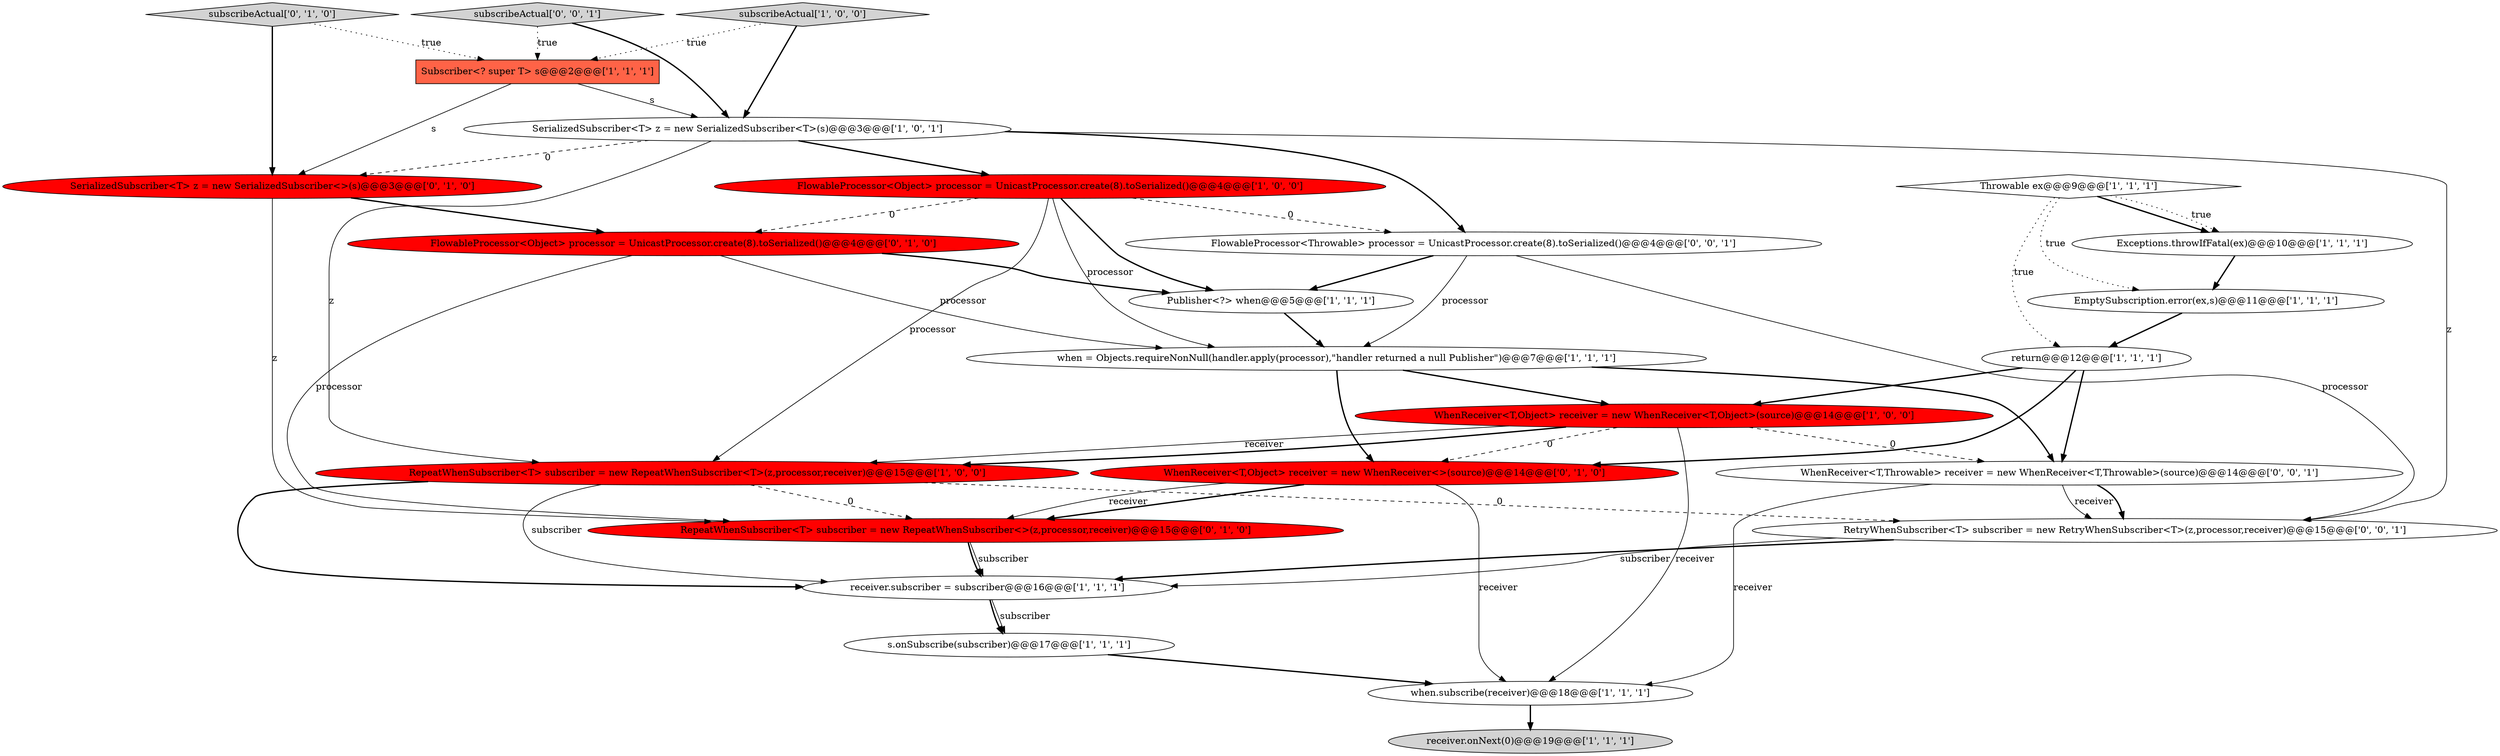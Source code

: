 digraph {
12 [style = filled, label = "EmptySubscription.error(ex,s)@@@11@@@['1', '1', '1']", fillcolor = white, shape = ellipse image = "AAA0AAABBB1BBB"];
21 [style = filled, label = "WhenReceiver<T,Throwable> receiver = new WhenReceiver<T,Throwable>(source)@@@14@@@['0', '0', '1']", fillcolor = white, shape = ellipse image = "AAA0AAABBB3BBB"];
0 [style = filled, label = "Throwable ex@@@9@@@['1', '1', '1']", fillcolor = white, shape = diamond image = "AAA0AAABBB1BBB"];
2 [style = filled, label = "when = Objects.requireNonNull(handler.apply(processor),\"handler returned a null Publisher\")@@@7@@@['1', '1', '1']", fillcolor = white, shape = ellipse image = "AAA0AAABBB1BBB"];
13 [style = filled, label = "receiver.onNext(0)@@@19@@@['1', '1', '1']", fillcolor = lightgray, shape = ellipse image = "AAA0AAABBB1BBB"];
24 [style = filled, label = "FlowableProcessor<Throwable> processor = UnicastProcessor.create(8).toSerialized()@@@4@@@['0', '0', '1']", fillcolor = white, shape = ellipse image = "AAA0AAABBB3BBB"];
6 [style = filled, label = "FlowableProcessor<Object> processor = UnicastProcessor.create(8).toSerialized()@@@4@@@['1', '0', '0']", fillcolor = red, shape = ellipse image = "AAA1AAABBB1BBB"];
19 [style = filled, label = "subscribeActual['0', '1', '0']", fillcolor = lightgray, shape = diamond image = "AAA0AAABBB2BBB"];
23 [style = filled, label = "RetryWhenSubscriber<T> subscriber = new RetryWhenSubscriber<T>(z,processor,receiver)@@@15@@@['0', '0', '1']", fillcolor = white, shape = ellipse image = "AAA0AAABBB3BBB"];
4 [style = filled, label = "s.onSubscribe(subscriber)@@@17@@@['1', '1', '1']", fillcolor = white, shape = ellipse image = "AAA0AAABBB1BBB"];
17 [style = filled, label = "RepeatWhenSubscriber<T> subscriber = new RepeatWhenSubscriber<>(z,processor,receiver)@@@15@@@['0', '1', '0']", fillcolor = red, shape = ellipse image = "AAA1AAABBB2BBB"];
18 [style = filled, label = "FlowableProcessor<Object> processor = UnicastProcessor.create(8).toSerialized()@@@4@@@['0', '1', '0']", fillcolor = red, shape = ellipse image = "AAA1AAABBB2BBB"];
3 [style = filled, label = "Exceptions.throwIfFatal(ex)@@@10@@@['1', '1', '1']", fillcolor = white, shape = ellipse image = "AAA0AAABBB1BBB"];
14 [style = filled, label = "subscribeActual['1', '0', '0']", fillcolor = lightgray, shape = diamond image = "AAA0AAABBB1BBB"];
9 [style = filled, label = "receiver.subscriber = subscriber@@@16@@@['1', '1', '1']", fillcolor = white, shape = ellipse image = "AAA0AAABBB1BBB"];
1 [style = filled, label = "WhenReceiver<T,Object> receiver = new WhenReceiver<T,Object>(source)@@@14@@@['1', '0', '0']", fillcolor = red, shape = ellipse image = "AAA1AAABBB1BBB"];
7 [style = filled, label = "RepeatWhenSubscriber<T> subscriber = new RepeatWhenSubscriber<T>(z,processor,receiver)@@@15@@@['1', '0', '0']", fillcolor = red, shape = ellipse image = "AAA1AAABBB1BBB"];
5 [style = filled, label = "Publisher<?> when@@@5@@@['1', '1', '1']", fillcolor = white, shape = ellipse image = "AAA0AAABBB1BBB"];
10 [style = filled, label = "Subscriber<? super T> s@@@2@@@['1', '1', '1']", fillcolor = tomato, shape = box image = "AAA0AAABBB1BBB"];
15 [style = filled, label = "when.subscribe(receiver)@@@18@@@['1', '1', '1']", fillcolor = white, shape = ellipse image = "AAA0AAABBB1BBB"];
8 [style = filled, label = "return@@@12@@@['1', '1', '1']", fillcolor = white, shape = ellipse image = "AAA0AAABBB1BBB"];
22 [style = filled, label = "subscribeActual['0', '0', '1']", fillcolor = lightgray, shape = diamond image = "AAA0AAABBB3BBB"];
11 [style = filled, label = "SerializedSubscriber<T> z = new SerializedSubscriber<T>(s)@@@3@@@['1', '0', '1']", fillcolor = white, shape = ellipse image = "AAA0AAABBB1BBB"];
20 [style = filled, label = "SerializedSubscriber<T> z = new SerializedSubscriber<>(s)@@@3@@@['0', '1', '0']", fillcolor = red, shape = ellipse image = "AAA1AAABBB2BBB"];
16 [style = filled, label = "WhenReceiver<T,Object> receiver = new WhenReceiver<>(source)@@@14@@@['0', '1', '0']", fillcolor = red, shape = ellipse image = "AAA1AAABBB2BBB"];
19->10 [style = dotted, label="true"];
0->3 [style = bold, label=""];
8->16 [style = bold, label=""];
0->12 [style = dotted, label="true"];
15->13 [style = bold, label=""];
22->10 [style = dotted, label="true"];
11->20 [style = dashed, label="0"];
7->23 [style = dashed, label="0"];
7->17 [style = dashed, label="0"];
24->2 [style = solid, label="processor"];
2->1 [style = bold, label=""];
19->20 [style = bold, label=""];
9->4 [style = bold, label=""];
6->7 [style = solid, label="processor"];
11->6 [style = bold, label=""];
4->15 [style = bold, label=""];
17->9 [style = bold, label=""];
9->4 [style = solid, label="subscriber"];
6->2 [style = solid, label="processor"];
1->7 [style = solid, label="receiver"];
18->2 [style = solid, label="processor"];
1->21 [style = dashed, label="0"];
16->17 [style = bold, label=""];
3->12 [style = bold, label=""];
11->24 [style = bold, label=""];
1->7 [style = bold, label=""];
11->23 [style = solid, label="z"];
14->10 [style = dotted, label="true"];
24->5 [style = bold, label=""];
18->17 [style = solid, label="processor"];
6->18 [style = dashed, label="0"];
16->15 [style = solid, label="receiver"];
24->23 [style = solid, label="processor"];
23->9 [style = solid, label="subscriber"];
8->1 [style = bold, label=""];
7->9 [style = bold, label=""];
20->18 [style = bold, label=""];
6->5 [style = bold, label=""];
5->2 [style = bold, label=""];
0->8 [style = dotted, label="true"];
10->11 [style = solid, label="s"];
21->23 [style = solid, label="receiver"];
21->15 [style = solid, label="receiver"];
17->9 [style = solid, label="subscriber"];
2->21 [style = bold, label=""];
12->8 [style = bold, label=""];
1->16 [style = dashed, label="0"];
18->5 [style = bold, label=""];
6->24 [style = dashed, label="0"];
7->9 [style = solid, label="subscriber"];
11->7 [style = solid, label="z"];
16->17 [style = solid, label="receiver"];
8->21 [style = bold, label=""];
0->3 [style = dotted, label="true"];
10->20 [style = solid, label="s"];
1->15 [style = solid, label="receiver"];
23->9 [style = bold, label=""];
14->11 [style = bold, label=""];
22->11 [style = bold, label=""];
20->17 [style = solid, label="z"];
21->23 [style = bold, label=""];
2->16 [style = bold, label=""];
}
